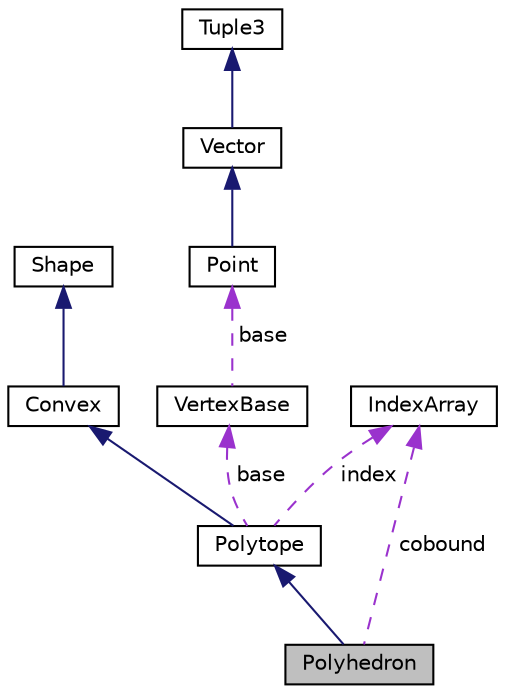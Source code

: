 digraph "Polyhedron"
{
  edge [fontname="Helvetica",fontsize="10",labelfontname="Helvetica",labelfontsize="10"];
  node [fontname="Helvetica",fontsize="10",shape=record];
  Node1 [label="Polyhedron",height=0.2,width=0.4,color="black", fillcolor="grey75", style="filled", fontcolor="black"];
  Node2 -> Node1 [dir="back",color="midnightblue",fontsize="10",style="solid",fontname="Helvetica"];
  Node2 [label="Polytope",height=0.2,width=0.4,color="black", fillcolor="white", style="filled",URL="$class_polytope.html"];
  Node3 -> Node2 [dir="back",color="midnightblue",fontsize="10",style="solid",fontname="Helvetica"];
  Node3 [label="Convex",height=0.2,width=0.4,color="black", fillcolor="white", style="filled",URL="$class_convex.html"];
  Node4 -> Node3 [dir="back",color="midnightblue",fontsize="10",style="solid",fontname="Helvetica"];
  Node4 [label="Shape",height=0.2,width=0.4,color="black", fillcolor="white", style="filled",URL="$class_shape.html"];
  Node5 -> Node2 [dir="back",color="darkorchid3",fontsize="10",style="dashed",label=" index" ,fontname="Helvetica"];
  Node5 [label="IndexArray",height=0.2,width=0.4,color="black", fillcolor="white", style="filled",URL="$class_index_array.html"];
  Node6 -> Node2 [dir="back",color="darkorchid3",fontsize="10",style="dashed",label=" base" ,fontname="Helvetica"];
  Node6 [label="VertexBase",height=0.2,width=0.4,color="black", fillcolor="white", style="filled",URL="$class_vertex_base.html"];
  Node7 -> Node6 [dir="back",color="darkorchid3",fontsize="10",style="dashed",label=" base" ,fontname="Helvetica"];
  Node7 [label="Point",height=0.2,width=0.4,color="black", fillcolor="white", style="filled",URL="$class_point.html"];
  Node8 -> Node7 [dir="back",color="midnightblue",fontsize="10",style="solid",fontname="Helvetica"];
  Node8 [label="Vector",height=0.2,width=0.4,color="black", fillcolor="white", style="filled",URL="$class_vector.html"];
  Node9 -> Node8 [dir="back",color="midnightblue",fontsize="10",style="solid",fontname="Helvetica"];
  Node9 [label="Tuple3",height=0.2,width=0.4,color="black", fillcolor="white", style="filled",URL="$class_tuple3.html"];
  Node5 -> Node1 [dir="back",color="darkorchid3",fontsize="10",style="dashed",label=" cobound" ,fontname="Helvetica"];
}

